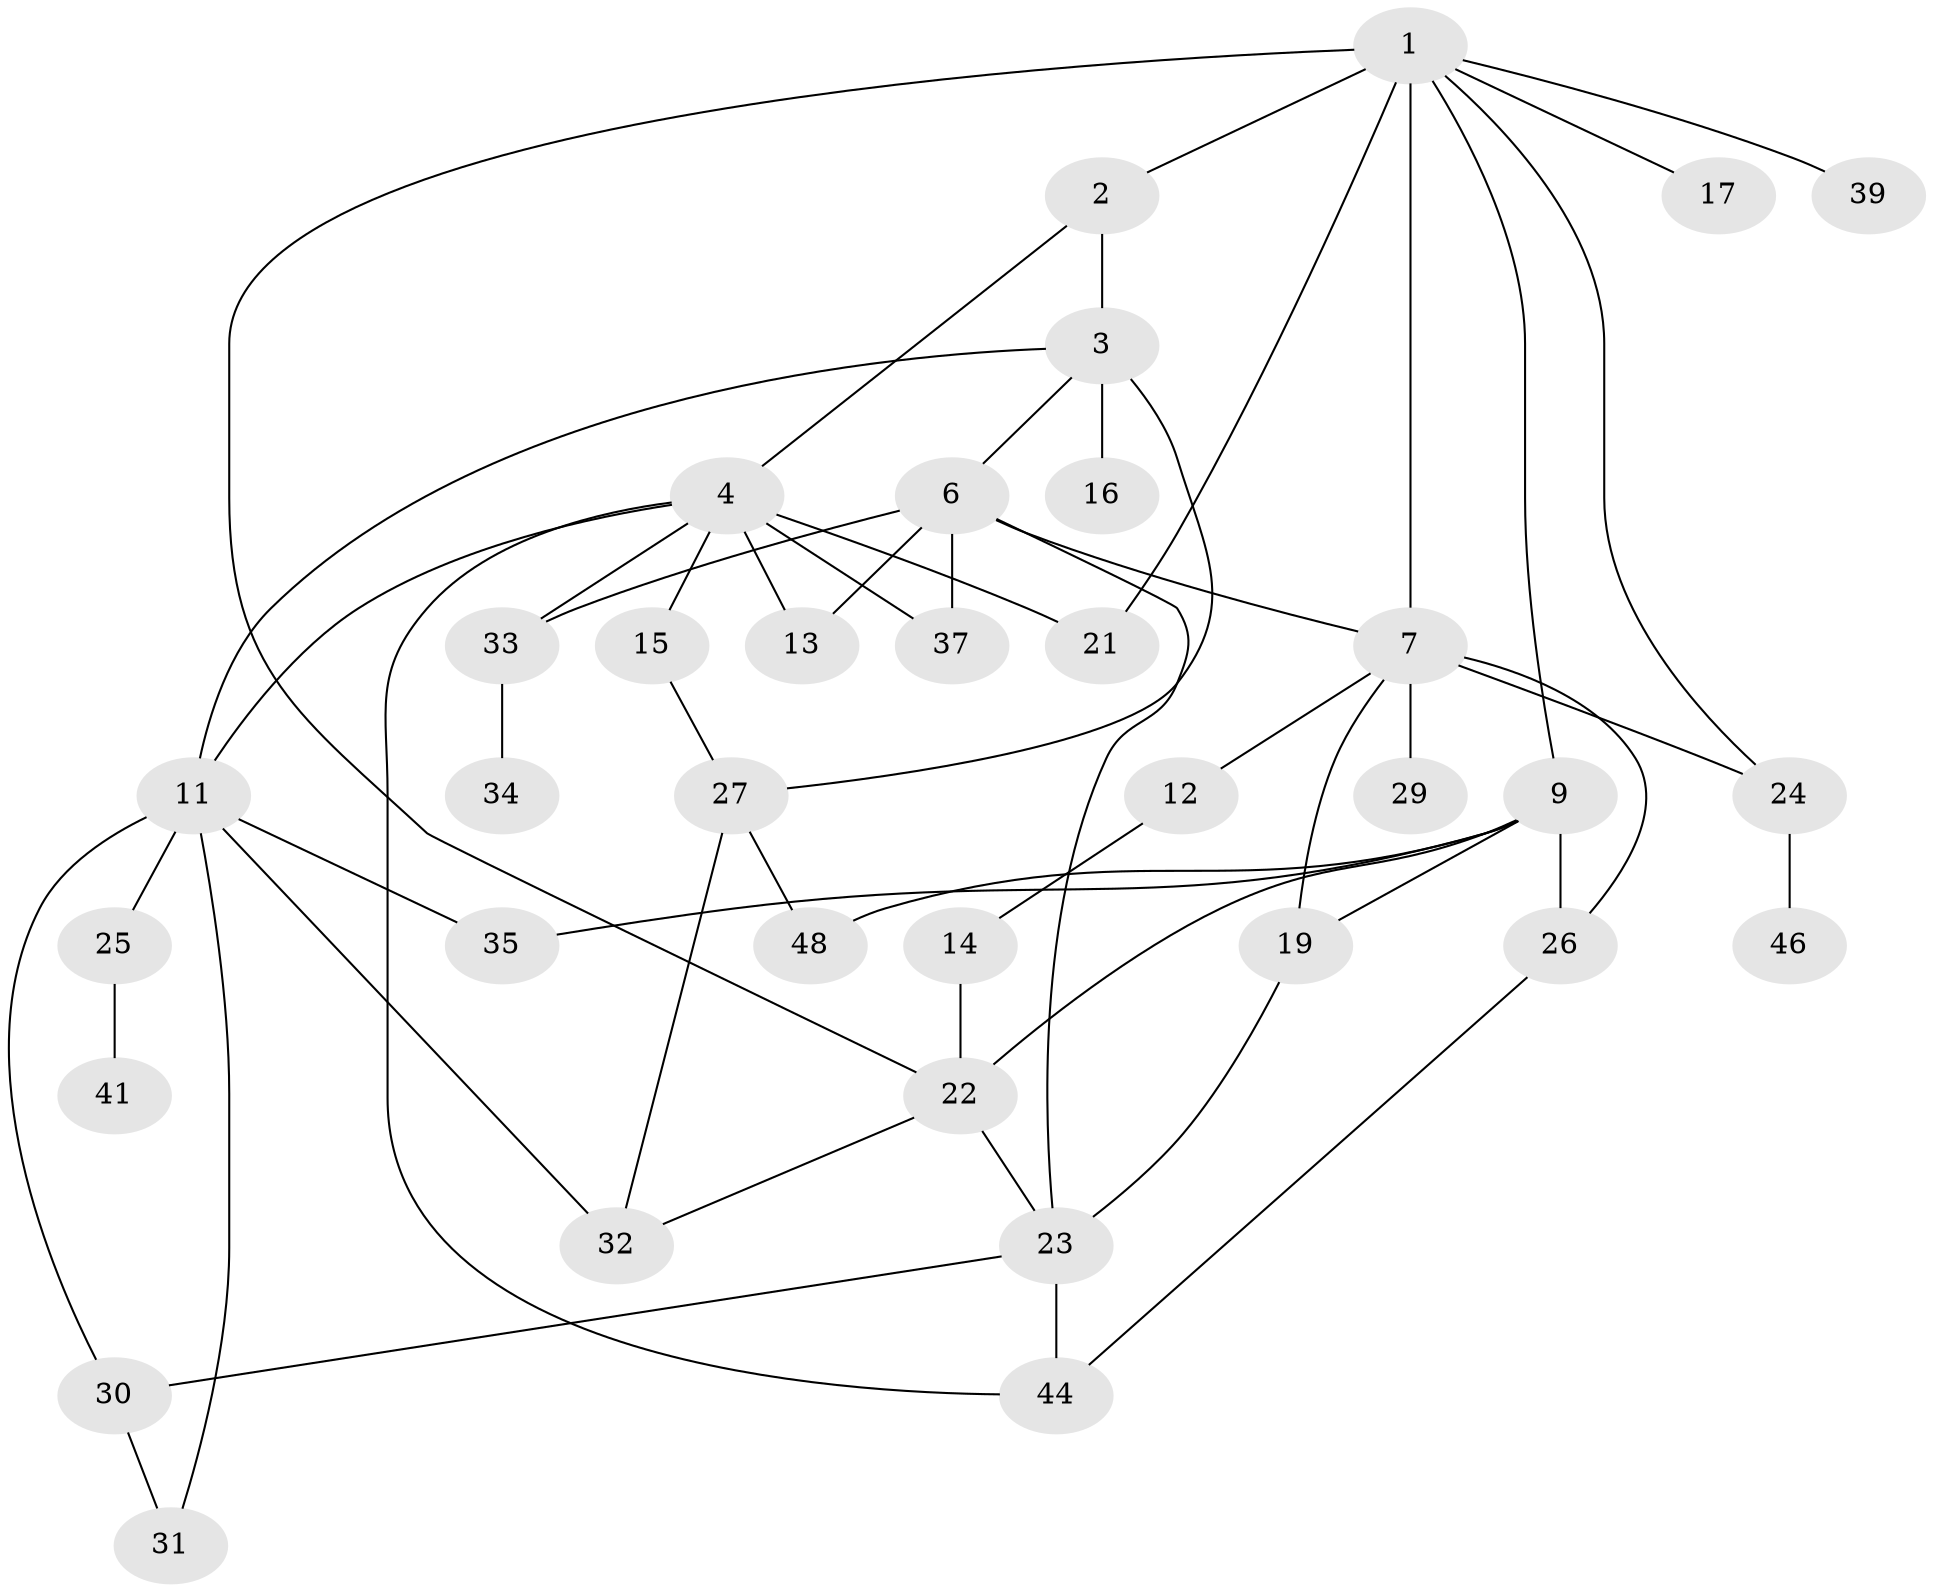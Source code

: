 // Generated by graph-tools (version 1.1) at 2025/23/03/03/25 07:23:32]
// undirected, 35 vertices, 56 edges
graph export_dot {
graph [start="1"]
  node [color=gray90,style=filled];
  1 [super="+10"];
  2;
  3 [super="+5"];
  4 [super="+42"];
  6 [super="+36"];
  7 [super="+8"];
  9 [super="+40"];
  11 [super="+20"];
  12;
  13;
  14 [super="+50"];
  15 [super="+18"];
  16;
  17;
  19;
  21;
  22 [super="+38"];
  23 [super="+49"];
  24 [super="+28"];
  25;
  26;
  27 [super="+45"];
  29 [super="+51"];
  30;
  31;
  32;
  33 [super="+47"];
  34;
  35 [super="+43"];
  37;
  39;
  41;
  44;
  46;
  48;
  1 -- 2 [weight=2];
  1 -- 9;
  1 -- 21;
  1 -- 7;
  1 -- 17;
  1 -- 22;
  1 -- 39;
  1 -- 24;
  2 -- 3;
  2 -- 4;
  3 -- 11;
  3 -- 16;
  3 -- 27;
  3 -- 6;
  4 -- 13;
  4 -- 15;
  4 -- 33;
  4 -- 37;
  4 -- 21;
  4 -- 44;
  4 -- 11;
  6 -- 7;
  6 -- 23;
  6 -- 37;
  6 -- 13;
  6 -- 33;
  7 -- 12;
  7 -- 19;
  7 -- 29;
  7 -- 26;
  7 -- 24;
  9 -- 26;
  9 -- 35;
  9 -- 48;
  9 -- 19;
  9 -- 22;
  11 -- 32;
  11 -- 35;
  11 -- 25;
  11 -- 30;
  11 -- 31;
  12 -- 14;
  14 -- 22;
  15 -- 27;
  19 -- 23;
  22 -- 32;
  22 -- 23;
  23 -- 30;
  23 -- 44;
  24 -- 46;
  25 -- 41;
  26 -- 44;
  27 -- 48;
  27 -- 32;
  30 -- 31;
  33 -- 34;
}
